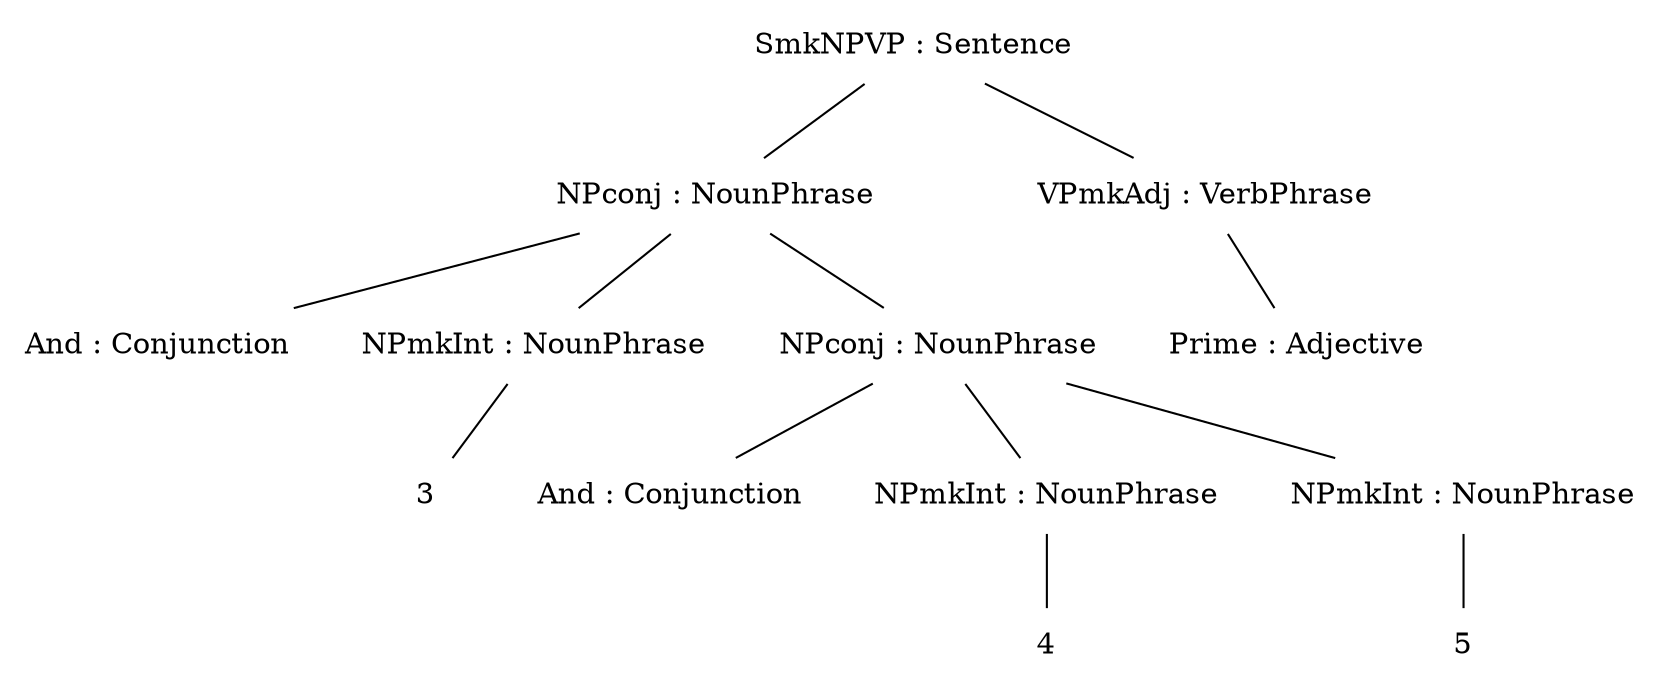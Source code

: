 graph {
n0[label = "SmkNPVP : Sentence", style = "solid", shape = "plaintext"] ;
n0_0[label = "NPconj : NounPhrase", style = "solid", shape = "plaintext"] ;
n0 -- n0_0 [style = "solid"];
n0_0_0[label = "And : Conjunction", style = "solid", shape = "plaintext"] ;
n0_0 -- n0_0_0 [style = "solid"];
n1_0_0[label = "NPmkInt : NounPhrase", style = "solid", shape = "plaintext"] ;
n0_0 -- n1_0_0 [style = "solid"];
n0_1_0_0[label = "3", style = "solid", shape = "plaintext"] ;
n1_0_0 -- n0_1_0_0 [style = "solid"];
n2_0_0[label = "NPconj : NounPhrase", style = "solid", shape = "plaintext"] ;
n0_0 -- n2_0_0 [style = "solid"];
n0_2_0_0[label = "And : Conjunction", style = "solid", shape = "plaintext"] ;
n2_0_0 -- n0_2_0_0 [style = "solid"];
n1_2_0_0[label = "NPmkInt : NounPhrase", style = "solid", shape = "plaintext"] ;
n2_0_0 -- n1_2_0_0 [style = "solid"];
n0_1_2_0_0[label = "4", style = "solid", shape = "plaintext"] ;
n1_2_0_0 -- n0_1_2_0_0 [style = "solid"];
n2_2_0_0[label = "NPmkInt : NounPhrase", style = "solid", shape = "plaintext"] ;
n2_0_0 -- n2_2_0_0 [style = "solid"];
n0_2_2_0_0[label = "5", style = "solid", shape = "plaintext"] ;
n2_2_0_0 -- n0_2_2_0_0 [style = "solid"];
n1_0[label = "VPmkAdj : VerbPhrase", style = "solid", shape = "plaintext"] ;
n0 -- n1_0 [style = "solid"];
n0_1_0[label = "Prime : Adjective", style = "solid", shape = "plaintext"] ;
n1_0 -- n0_1_0 [style = "solid"];
}